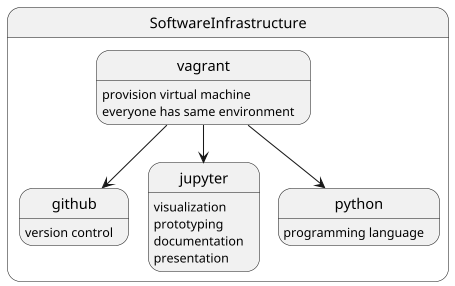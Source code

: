 
@startuml
skinparam dpi 100

state SoftwareInfrastructure {
    vagrant --> github
    vagrant : provision virtual machine
    vagrant : everyone has same environment
    github : version control
    vagrant --> jupyter
    jupyter : visualization
    jupyter : prototyping
    jupyter : documentation
    jupyter : presentation
    vagrant --> python
    python : programming language
    
}
@enduml